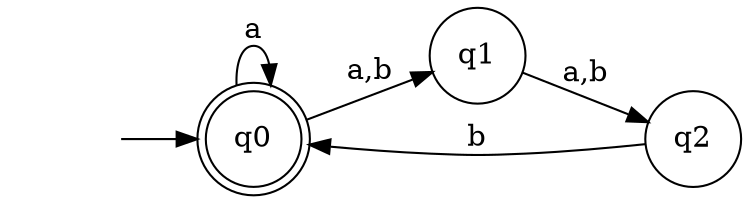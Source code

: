digraph G {
  rankdir=LR;
  node [shape=doublecircle] q0;
  node [shape=circle];

  q0 -> q0 [label="a"];
  q0 -> q1 [label="a,b"];
  q1 -> q2 [label="a,b"];
  q2 -> q0 [label="b"];

  node [shape=none, label=""];
  0 -> q0;
}